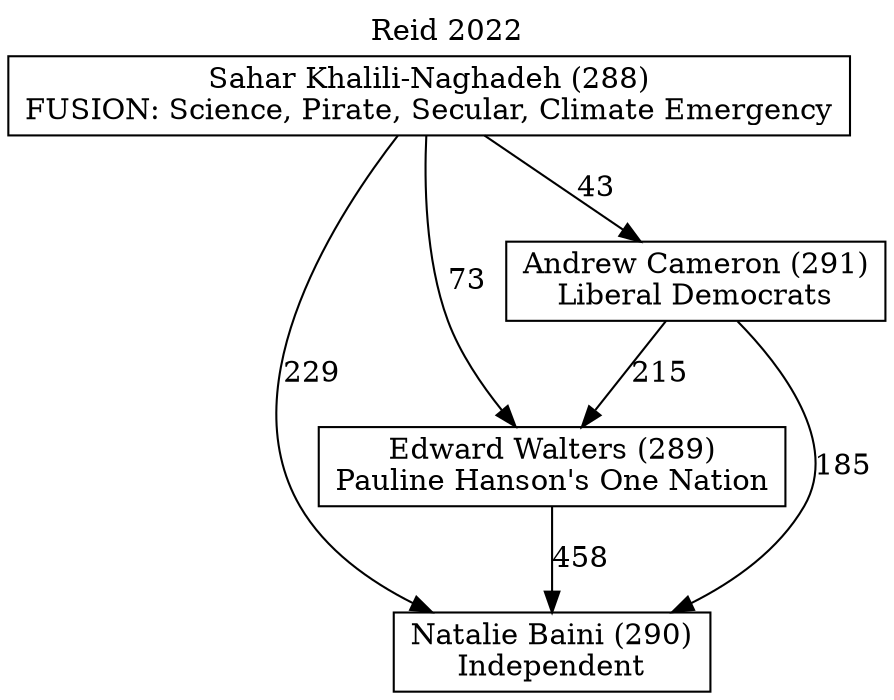 // House preference flow
digraph "Natalie Baini (290)_Reid_2022" {
	graph [label="Reid 2022" labelloc=t mclimit=10]
	node [shape=box]
	"Natalie Baini (290)" [label="Natalie Baini (290)
Independent"]
	"Edward Walters (289)" [label="Edward Walters (289)
Pauline Hanson's One Nation"]
	"Andrew Cameron (291)" [label="Andrew Cameron (291)
Liberal Democrats"]
	"Sahar Khalili-Naghadeh (288)" [label="Sahar Khalili-Naghadeh (288)
FUSION: Science, Pirate, Secular, Climate Emergency"]
	"Edward Walters (289)" -> "Natalie Baini (290)" [label=458]
	"Andrew Cameron (291)" -> "Edward Walters (289)" [label=215]
	"Sahar Khalili-Naghadeh (288)" -> "Andrew Cameron (291)" [label=43]
	"Andrew Cameron (291)" -> "Natalie Baini (290)" [label=185]
	"Sahar Khalili-Naghadeh (288)" -> "Natalie Baini (290)" [label=229]
	"Sahar Khalili-Naghadeh (288)" -> "Edward Walters (289)" [label=73]
}
